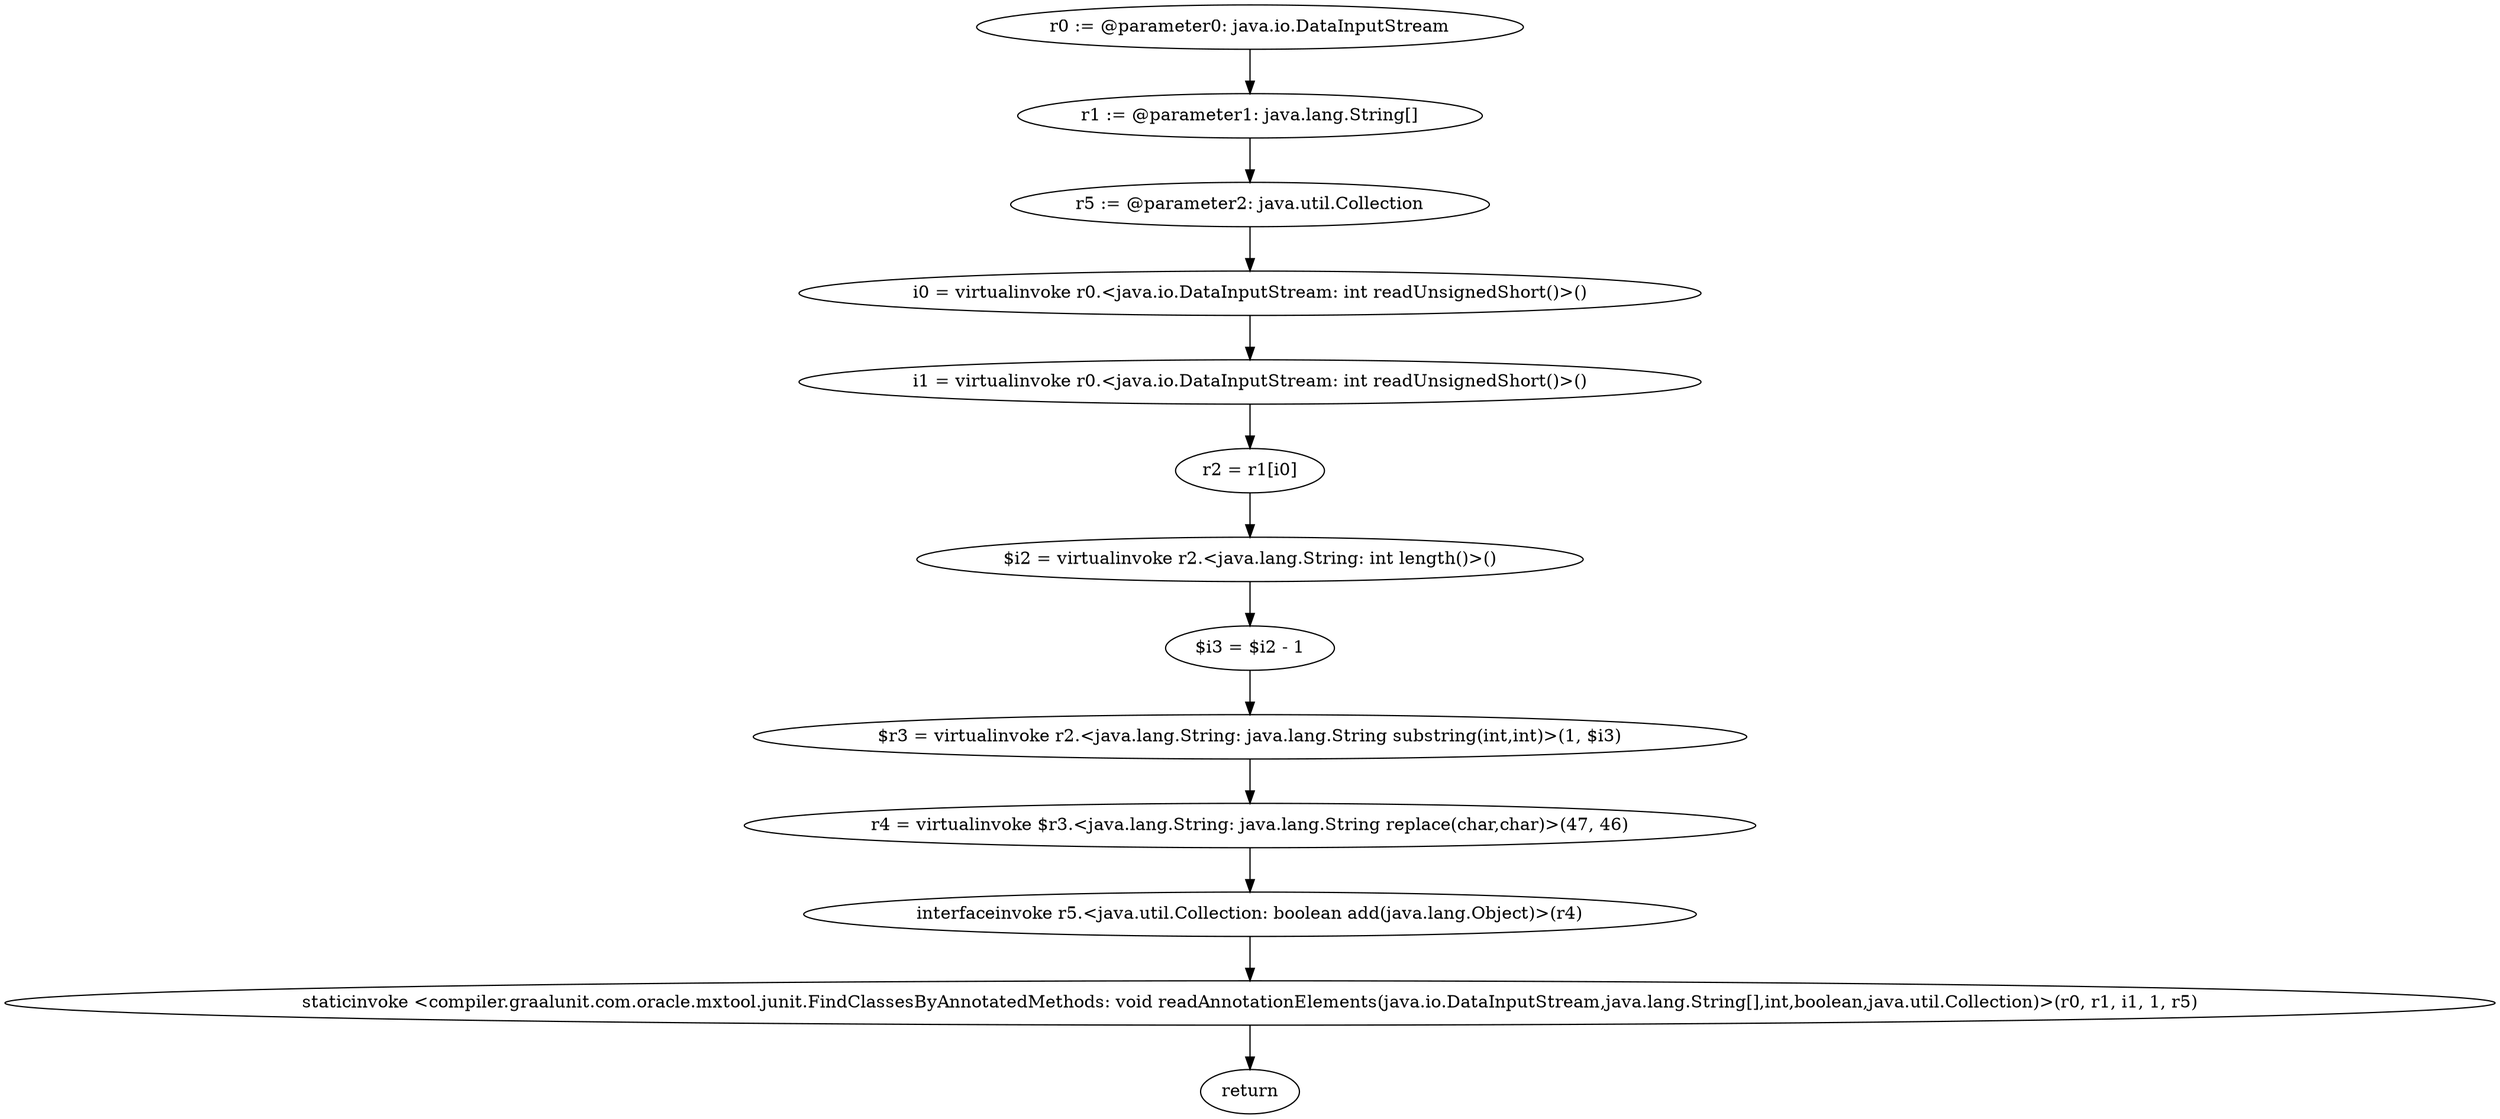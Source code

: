digraph "unitGraph" {
    "r0 := @parameter0: java.io.DataInputStream"
    "r1 := @parameter1: java.lang.String[]"
    "r5 := @parameter2: java.util.Collection"
    "i0 = virtualinvoke r0.<java.io.DataInputStream: int readUnsignedShort()>()"
    "i1 = virtualinvoke r0.<java.io.DataInputStream: int readUnsignedShort()>()"
    "r2 = r1[i0]"
    "$i2 = virtualinvoke r2.<java.lang.String: int length()>()"
    "$i3 = $i2 - 1"
    "$r3 = virtualinvoke r2.<java.lang.String: java.lang.String substring(int,int)>(1, $i3)"
    "r4 = virtualinvoke $r3.<java.lang.String: java.lang.String replace(char,char)>(47, 46)"
    "interfaceinvoke r5.<java.util.Collection: boolean add(java.lang.Object)>(r4)"
    "staticinvoke <compiler.graalunit.com.oracle.mxtool.junit.FindClassesByAnnotatedMethods: void readAnnotationElements(java.io.DataInputStream,java.lang.String[],int,boolean,java.util.Collection)>(r0, r1, i1, 1, r5)"
    "return"
    "r0 := @parameter0: java.io.DataInputStream"->"r1 := @parameter1: java.lang.String[]";
    "r1 := @parameter1: java.lang.String[]"->"r5 := @parameter2: java.util.Collection";
    "r5 := @parameter2: java.util.Collection"->"i0 = virtualinvoke r0.<java.io.DataInputStream: int readUnsignedShort()>()";
    "i0 = virtualinvoke r0.<java.io.DataInputStream: int readUnsignedShort()>()"->"i1 = virtualinvoke r0.<java.io.DataInputStream: int readUnsignedShort()>()";
    "i1 = virtualinvoke r0.<java.io.DataInputStream: int readUnsignedShort()>()"->"r2 = r1[i0]";
    "r2 = r1[i0]"->"$i2 = virtualinvoke r2.<java.lang.String: int length()>()";
    "$i2 = virtualinvoke r2.<java.lang.String: int length()>()"->"$i3 = $i2 - 1";
    "$i3 = $i2 - 1"->"$r3 = virtualinvoke r2.<java.lang.String: java.lang.String substring(int,int)>(1, $i3)";
    "$r3 = virtualinvoke r2.<java.lang.String: java.lang.String substring(int,int)>(1, $i3)"->"r4 = virtualinvoke $r3.<java.lang.String: java.lang.String replace(char,char)>(47, 46)";
    "r4 = virtualinvoke $r3.<java.lang.String: java.lang.String replace(char,char)>(47, 46)"->"interfaceinvoke r5.<java.util.Collection: boolean add(java.lang.Object)>(r4)";
    "interfaceinvoke r5.<java.util.Collection: boolean add(java.lang.Object)>(r4)"->"staticinvoke <compiler.graalunit.com.oracle.mxtool.junit.FindClassesByAnnotatedMethods: void readAnnotationElements(java.io.DataInputStream,java.lang.String[],int,boolean,java.util.Collection)>(r0, r1, i1, 1, r5)";
    "staticinvoke <compiler.graalunit.com.oracle.mxtool.junit.FindClassesByAnnotatedMethods: void readAnnotationElements(java.io.DataInputStream,java.lang.String[],int,boolean,java.util.Collection)>(r0, r1, i1, 1, r5)"->"return";
}
